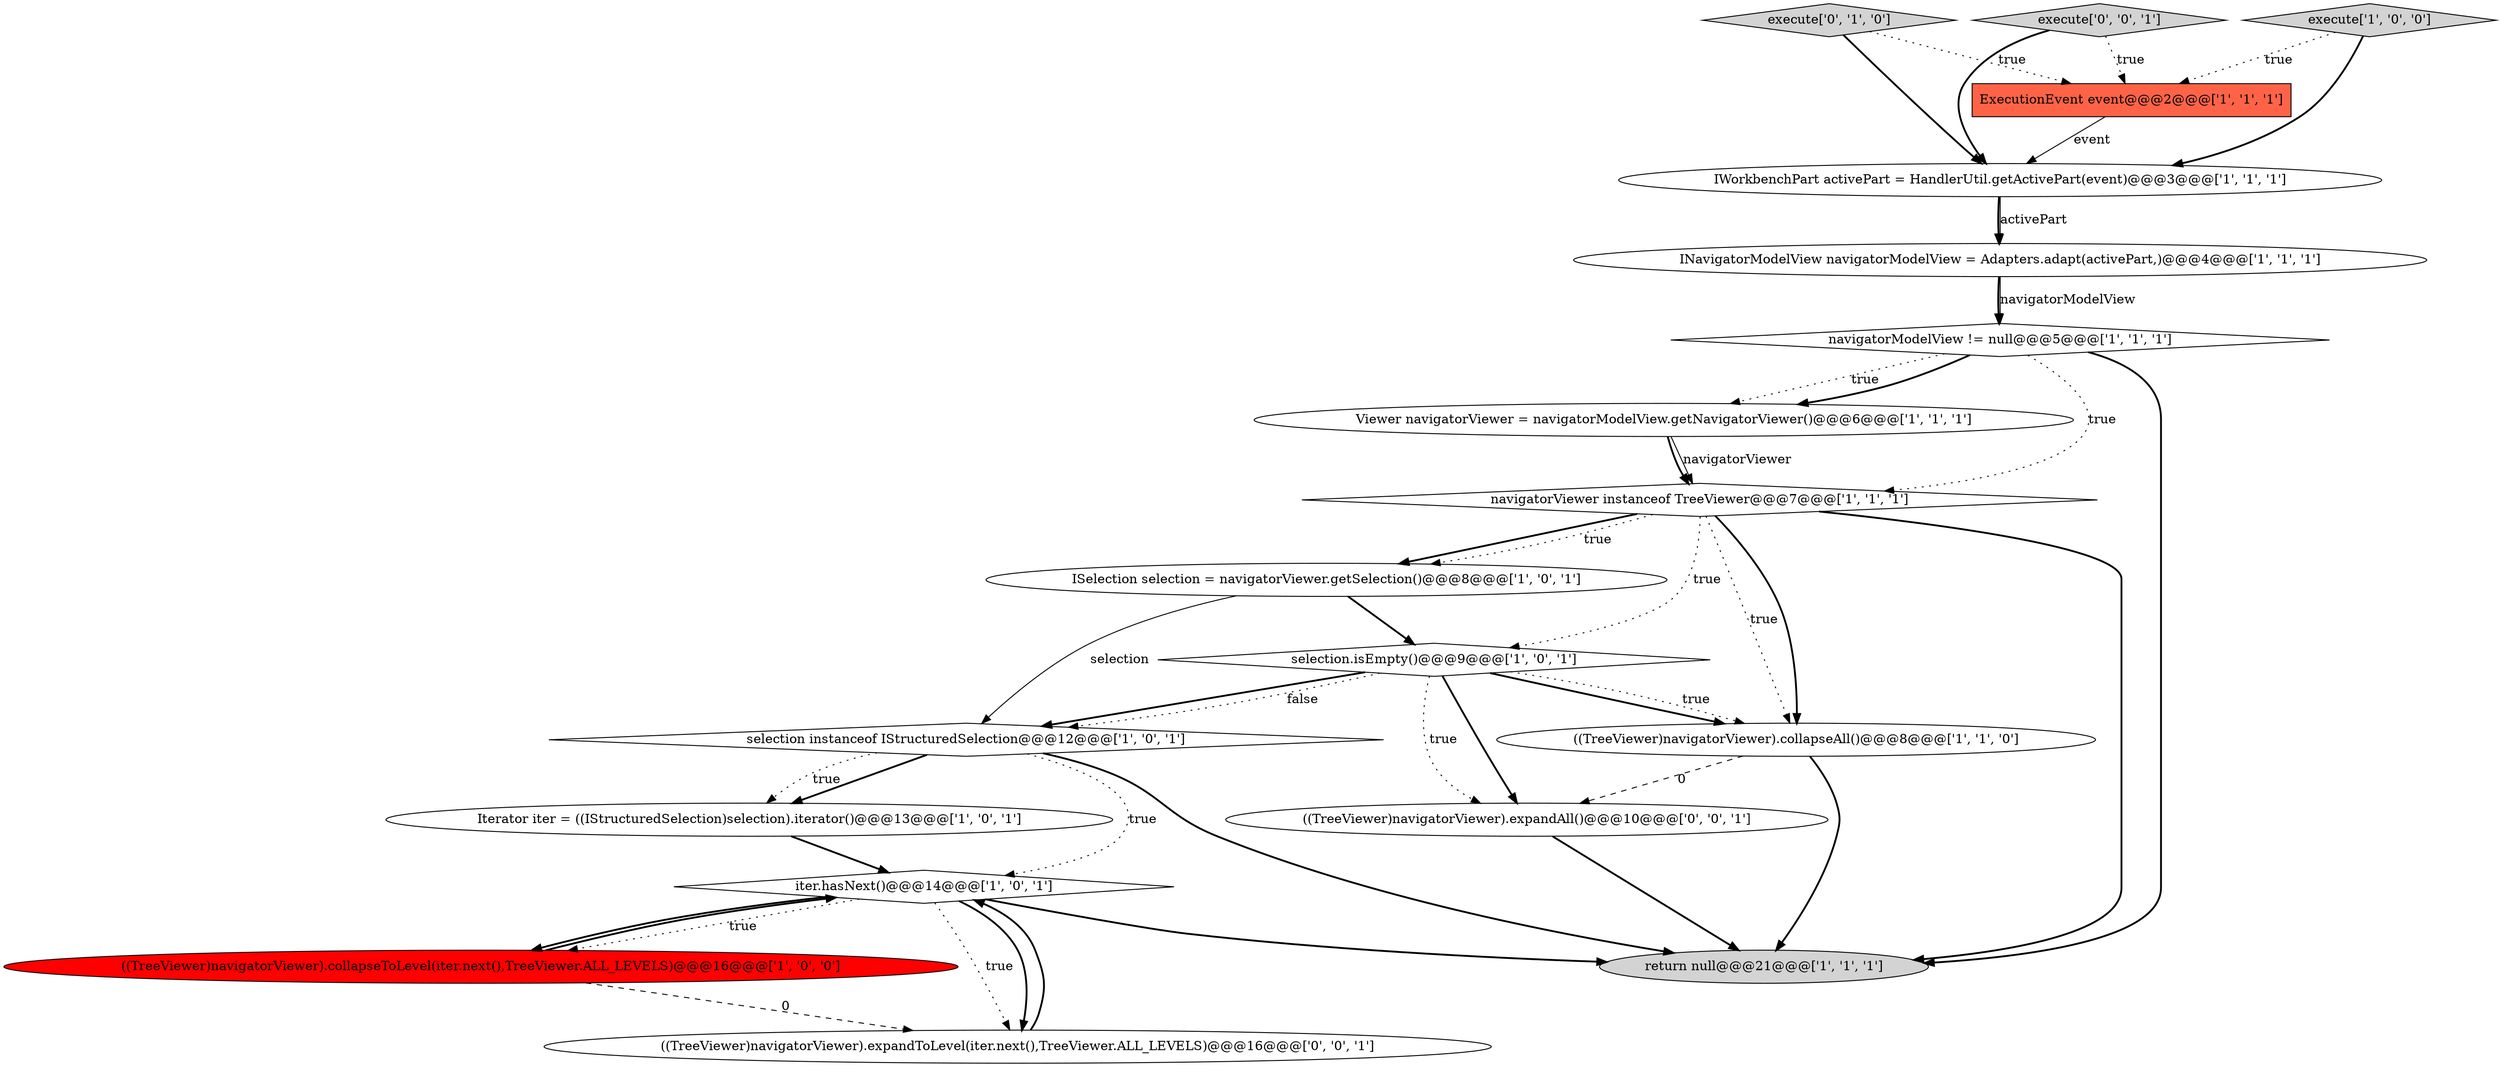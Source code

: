 digraph {
10 [style = filled, label = "ISelection selection = navigatorViewer.getSelection()@@@8@@@['1', '0', '1']", fillcolor = white, shape = ellipse image = "AAA0AAABBB1BBB"];
15 [style = filled, label = "execute['0', '1', '0']", fillcolor = lightgray, shape = diamond image = "AAA0AAABBB2BBB"];
12 [style = filled, label = "navigatorViewer instanceof TreeViewer@@@7@@@['1', '1', '1']", fillcolor = white, shape = diamond image = "AAA0AAABBB1BBB"];
0 [style = filled, label = "IWorkbenchPart activePart = HandlerUtil.getActivePart(event)@@@3@@@['1', '1', '1']", fillcolor = white, shape = ellipse image = "AAA0AAABBB1BBB"];
14 [style = filled, label = "((TreeViewer)navigatorViewer).collapseToLevel(iter.next(),TreeViewer.ALL_LEVELS)@@@16@@@['1', '0', '0']", fillcolor = red, shape = ellipse image = "AAA1AAABBB1BBB"];
4 [style = filled, label = "Iterator iter = ((IStructuredSelection)selection).iterator()@@@13@@@['1', '0', '1']", fillcolor = white, shape = ellipse image = "AAA0AAABBB1BBB"];
8 [style = filled, label = "return null@@@21@@@['1', '1', '1']", fillcolor = lightgray, shape = ellipse image = "AAA0AAABBB1BBB"];
13 [style = filled, label = "iter.hasNext()@@@14@@@['1', '0', '1']", fillcolor = white, shape = diamond image = "AAA0AAABBB1BBB"];
16 [style = filled, label = "execute['0', '0', '1']", fillcolor = lightgray, shape = diamond image = "AAA0AAABBB3BBB"];
6 [style = filled, label = "ExecutionEvent event@@@2@@@['1', '1', '1']", fillcolor = tomato, shape = box image = "AAA0AAABBB1BBB"];
11 [style = filled, label = "selection.isEmpty()@@@9@@@['1', '0', '1']", fillcolor = white, shape = diamond image = "AAA0AAABBB1BBB"];
3 [style = filled, label = "((TreeViewer)navigatorViewer).collapseAll()@@@8@@@['1', '1', '0']", fillcolor = white, shape = ellipse image = "AAA0AAABBB1BBB"];
7 [style = filled, label = "selection instanceof IStructuredSelection@@@12@@@['1', '0', '1']", fillcolor = white, shape = diamond image = "AAA0AAABBB1BBB"];
17 [style = filled, label = "((TreeViewer)navigatorViewer).expandToLevel(iter.next(),TreeViewer.ALL_LEVELS)@@@16@@@['0', '0', '1']", fillcolor = white, shape = ellipse image = "AAA0AAABBB3BBB"];
1 [style = filled, label = "execute['1', '0', '0']", fillcolor = lightgray, shape = diamond image = "AAA0AAABBB1BBB"];
5 [style = filled, label = "Viewer navigatorViewer = navigatorModelView.getNavigatorViewer()@@@6@@@['1', '1', '1']", fillcolor = white, shape = ellipse image = "AAA0AAABBB1BBB"];
9 [style = filled, label = "INavigatorModelView navigatorModelView = Adapters.adapt(activePart,)@@@4@@@['1', '1', '1']", fillcolor = white, shape = ellipse image = "AAA0AAABBB1BBB"];
2 [style = filled, label = "navigatorModelView != null@@@5@@@['1', '1', '1']", fillcolor = white, shape = diamond image = "AAA0AAABBB1BBB"];
18 [style = filled, label = "((TreeViewer)navigatorViewer).expandAll()@@@10@@@['0', '0', '1']", fillcolor = white, shape = ellipse image = "AAA0AAABBB3BBB"];
12->3 [style = dotted, label="true"];
13->17 [style = dotted, label="true"];
0->9 [style = bold, label=""];
16->0 [style = bold, label=""];
6->0 [style = solid, label="event"];
9->2 [style = bold, label=""];
7->13 [style = dotted, label="true"];
3->18 [style = dashed, label="0"];
4->13 [style = bold, label=""];
1->0 [style = bold, label=""];
7->4 [style = bold, label=""];
11->18 [style = dotted, label="true"];
7->8 [style = bold, label=""];
9->2 [style = solid, label="navigatorModelView"];
11->18 [style = bold, label=""];
12->11 [style = dotted, label="true"];
0->9 [style = solid, label="activePart"];
13->17 [style = bold, label=""];
12->10 [style = bold, label=""];
12->10 [style = dotted, label="true"];
5->12 [style = bold, label=""];
11->3 [style = bold, label=""];
12->8 [style = bold, label=""];
3->8 [style = bold, label=""];
15->0 [style = bold, label=""];
15->6 [style = dotted, label="true"];
16->6 [style = dotted, label="true"];
7->4 [style = dotted, label="true"];
2->12 [style = dotted, label="true"];
14->17 [style = dashed, label="0"];
1->6 [style = dotted, label="true"];
17->13 [style = bold, label=""];
12->3 [style = bold, label=""];
18->8 [style = bold, label=""];
14->13 [style = bold, label=""];
13->8 [style = bold, label=""];
2->5 [style = dotted, label="true"];
5->12 [style = solid, label="navigatorViewer"];
13->14 [style = dotted, label="true"];
11->3 [style = dotted, label="true"];
10->7 [style = solid, label="selection"];
13->14 [style = bold, label=""];
11->7 [style = bold, label=""];
2->8 [style = bold, label=""];
2->5 [style = bold, label=""];
10->11 [style = bold, label=""];
11->7 [style = dotted, label="false"];
}
